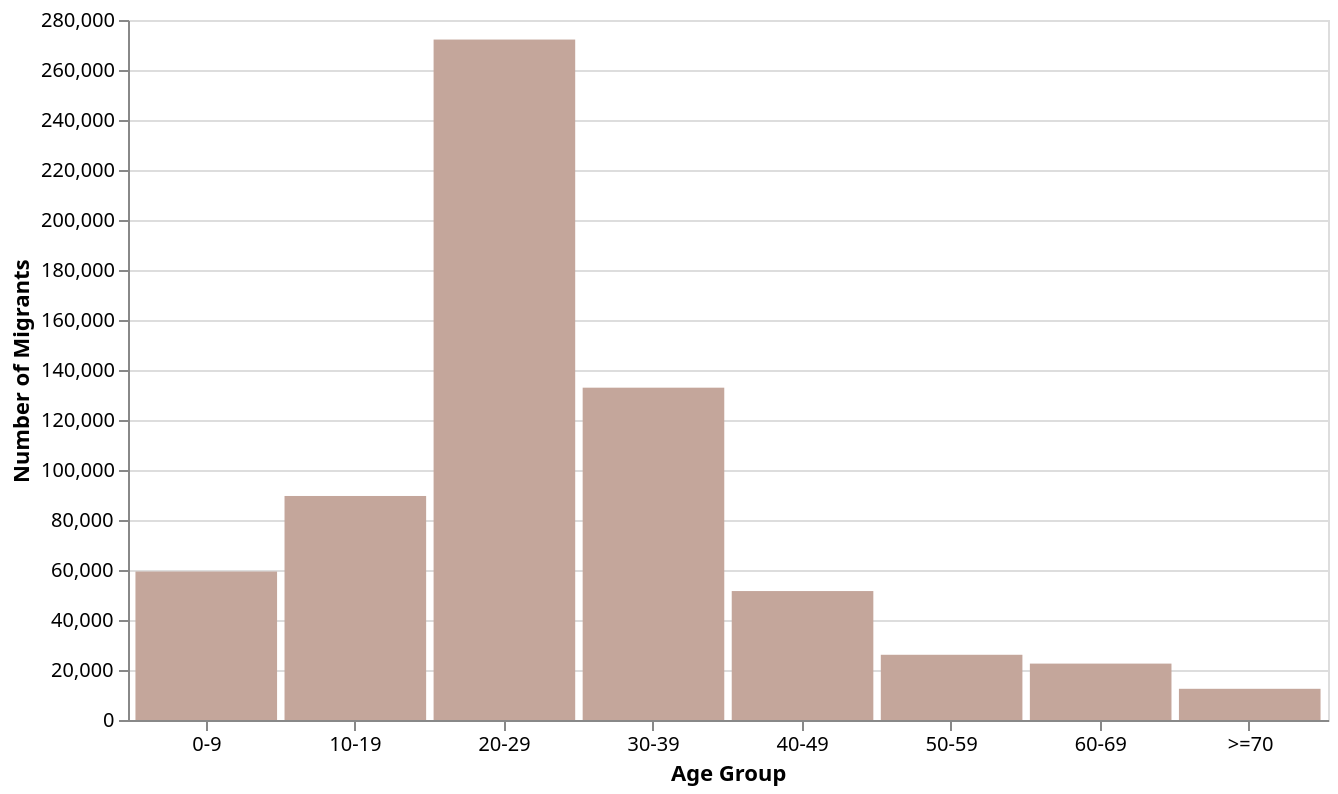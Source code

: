 {
  "$schema": "https://vega.github.io/schema/vega-lite/v6.json",
  "description": "Migrants in Australia by age group",
  "width": 600,
  "height": 350,
  "data": {
    "values": [
      {"category": "0-9", "amount": 59390},
      {"category": "10-19", "amount": 89610},
      {"category": "20-29", "amount": 272180},
      {"category": "30-39", "amount": 132930},
      {"category": "40-49", "amount": 51580},
      {"category": "50-59", "amount": 26090},
      {"category": "60-69", "amount": 22560},
      {"category": ">=70", "amount": 12480}
    ]
  },
  "params": [
    {
      "name": "highlight",
      "select": {
        "type": "point",
        "fields": ["category"],
        "on": "pointerover",
        "clear": "pointerout"
      }
    }
  ],
  "mark": {"type": "bar"},
  "encoding": {
    "x": {
      "field": "category",
      "type": "nominal",
      "axis": {"title": "Age Group",
      "labelAngle": 0}
    },
    "y": {
      "field": "amount",
      "type": "quantitative",
      "axis": {"title": "Number of Migrants"}
    },
    "color": {
      "condition": {"param": "highlight", "value": "#C4A69B"},
      "value": "grey"
    },
    "tooltip":[
      {"field":"category", "type": "nominal", "title": "Age Group"},
      {"field": "amount","type":"quantitative", "title":"No. of migrants","format": ","}
    ]
  },
  "config": {
    "bar": {"binSpacing": 0},
    "scale": {"bandPaddingInner": 0.05, "bandPaddingOuter": 0.05}
  }
}